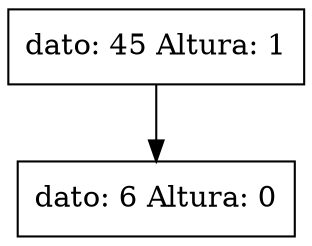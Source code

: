 digraph G { node[shape = box;] concentrate=true; graph[splines = ortho]; nodo45[shape = record label = "{dato: 45  Altura: 1}"]nodo45
nodo6[shape = record label = "{dato: 6  Altura: 0}"]nodo6
nodo45->nodo6
}
